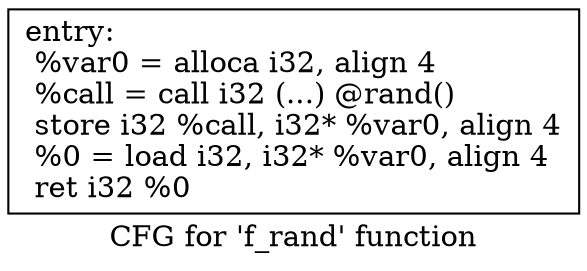 digraph "CFG for 'f_rand' function" {
	label="CFG for 'f_rand' function";

	Node0x555ee7f99cf0 [shape=record,label="{entry:\l  %var0 = alloca i32, align 4\l  %call = call i32 (...) @rand()\l  store i32 %call, i32* %var0, align 4\l  %0 = load i32, i32* %var0, align 4\l  ret i32 %0\l}"];
}
